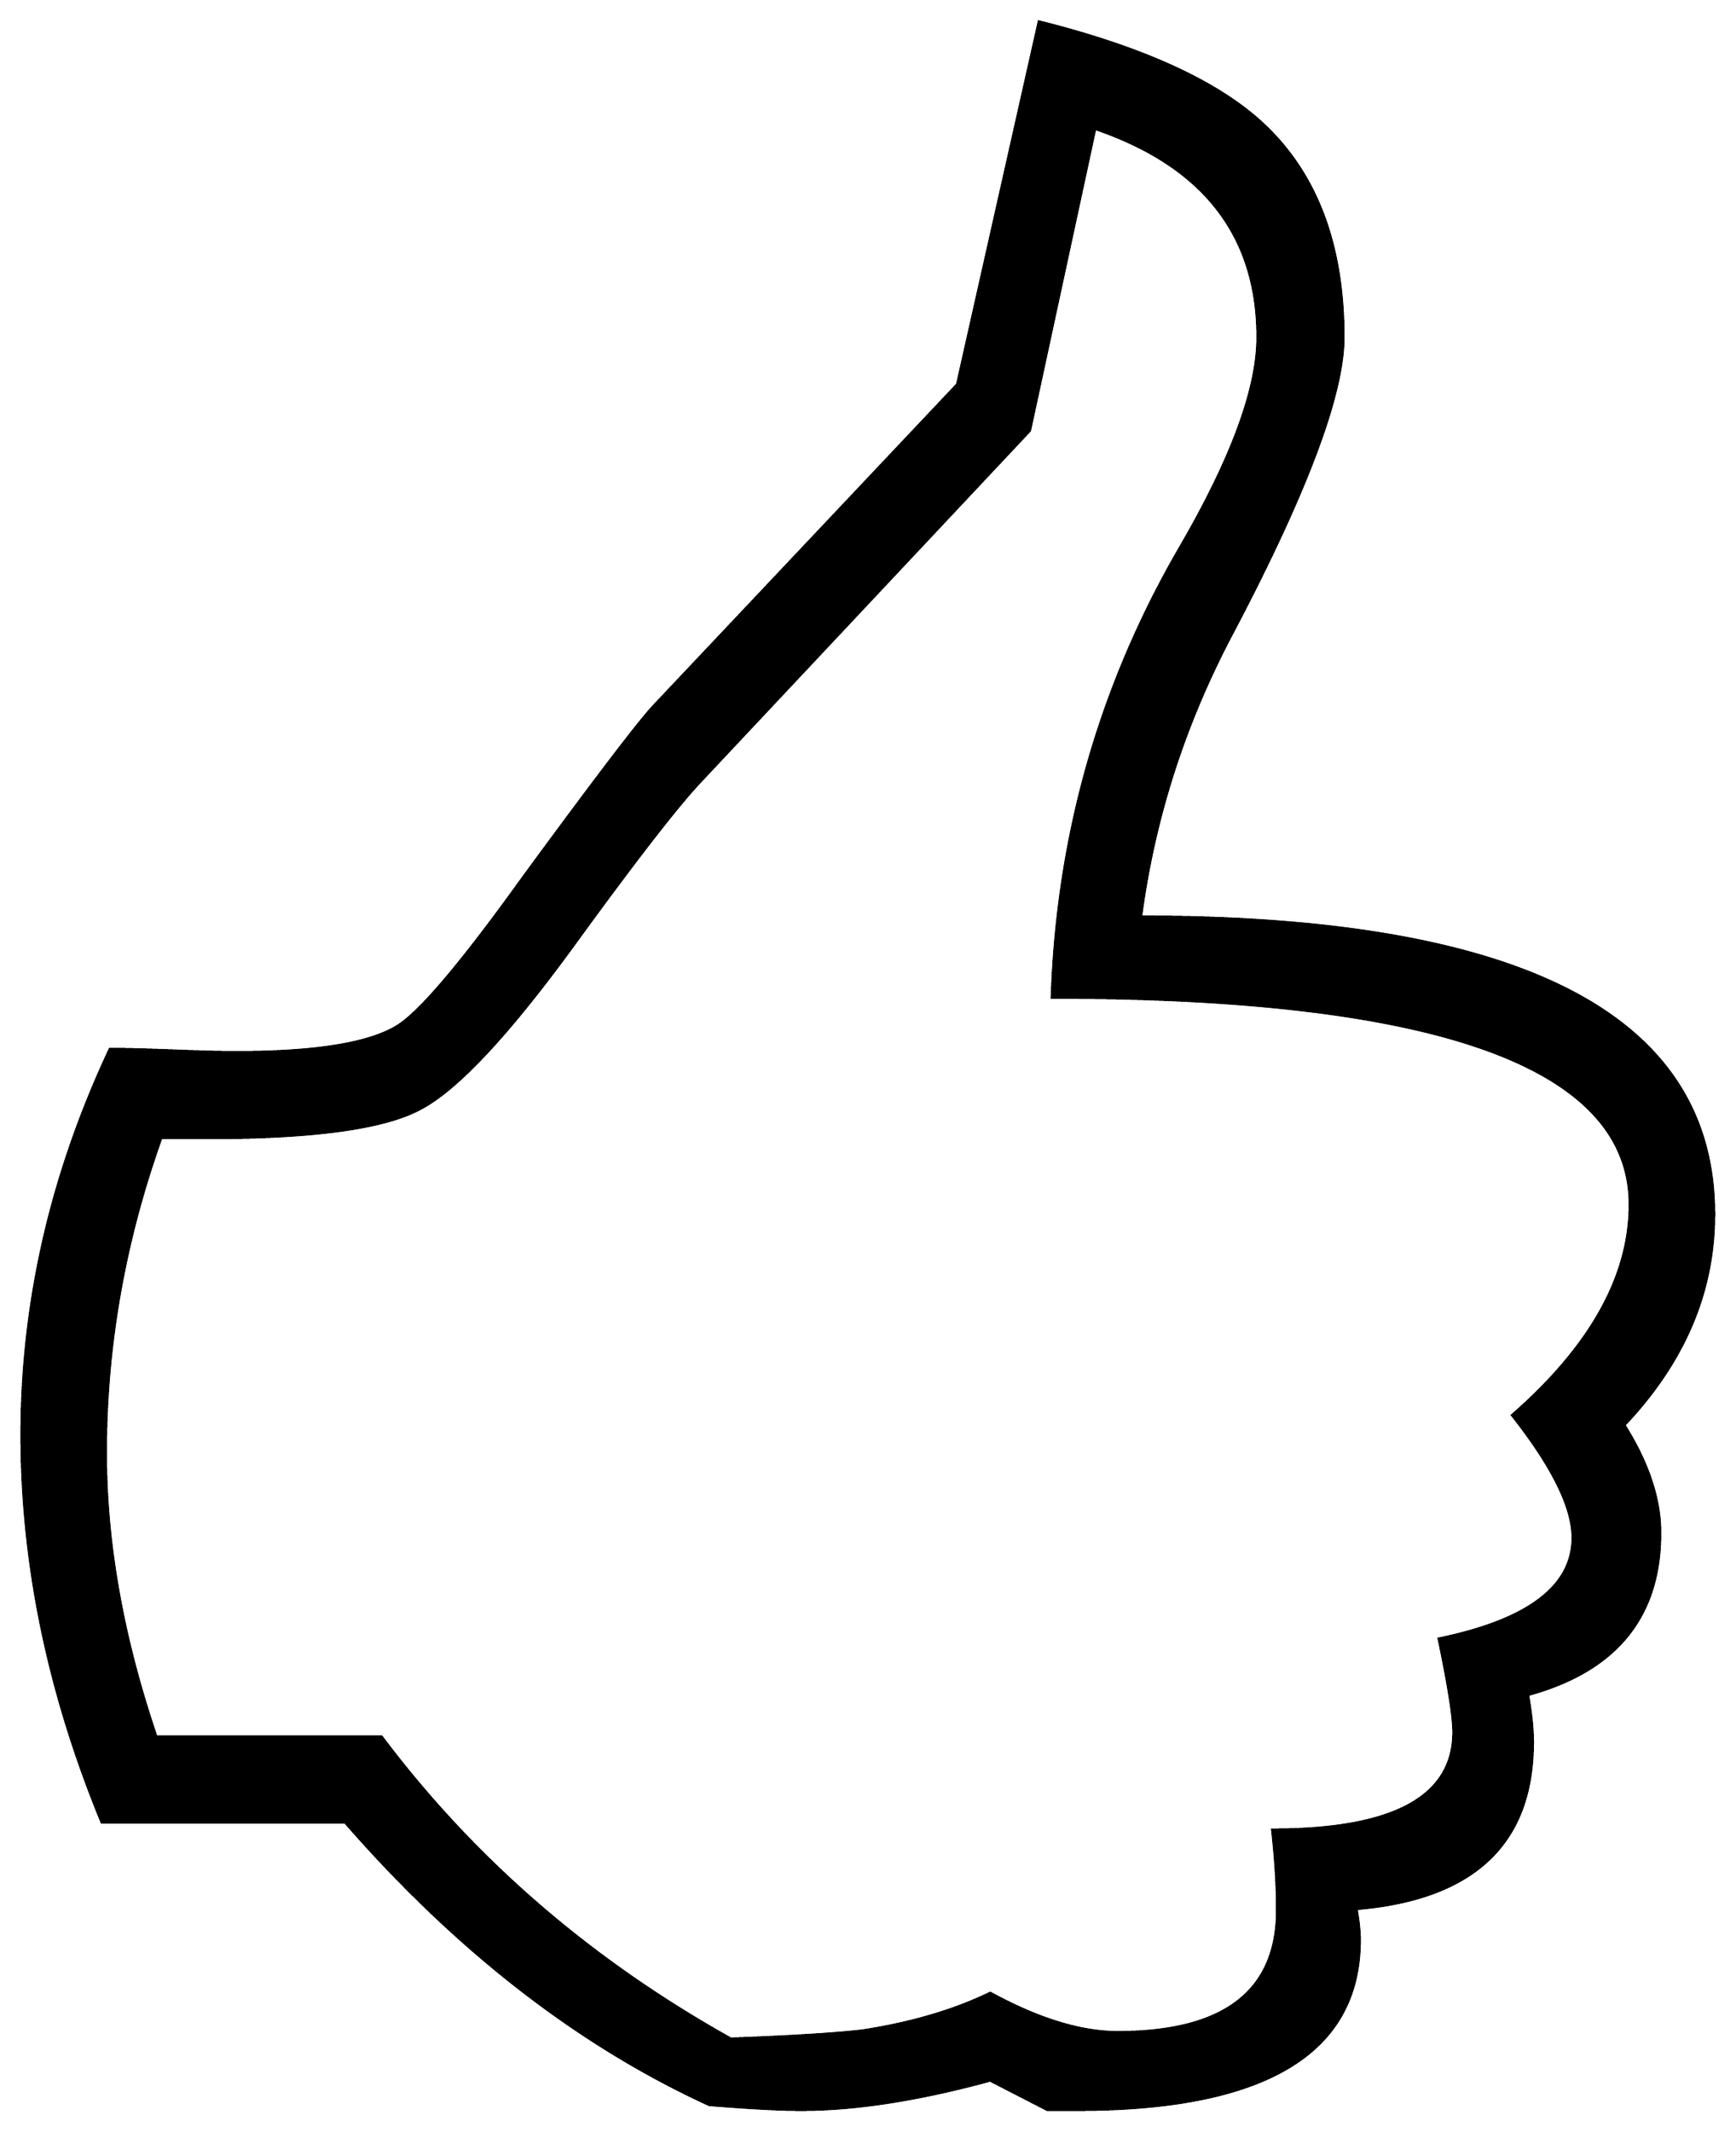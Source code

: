 


\begin{tikzpicture}[y=0.80pt, x=0.80pt, yscale=-1.0, xscale=1.0, inner sep=0pt, outer sep=0pt]
\begin{scope}[shift={(100.0,2002.0)},nonzero rule]
  \path[draw=.,fill=.,line width=1.600pt] (1208.0,-787.0) ..
    controls (1208.0,-739.667) and (1189.667,-696.667) ..
    (1153.0,-658.0) .. controls (1167.667,-634.667) and
    (1175.0,-612.667) .. (1175.0,-592.0) .. controls
    (1175.0,-540.667) and (1148.0,-507.667) .. (1094.0,-493.0) ..
    controls (1096.0,-481.667) and (1097.0,-472.0) ..
    (1097.0,-464.0) .. controls (1097.0,-402.0) and
    (1061.0,-368.0) .. (989.0,-362.0) .. controls (990.333,-354.0)
    and (991.0,-347.667) .. (991.0,-343.0) .. controls
    (991.0,-273.667) and (933.333,-239.0) .. (818.0,-239.0) --
    (800.0,-239.0) -- (765.0,-257.0) .. controls (721.0,-245.0)
    and (682.333,-239.0) .. (649.0,-239.0) .. controls
    (636.333,-239.0) and (617.667,-240.0) .. (593.0,-242.0) ..
    controls (513.0,-278.667) and (438.667,-336.333) .. (370.0,-415.0)
    -- (221.0,-415.0) .. controls (188.333,-494.333) and
    (172.0,-573.333) .. (172.0,-652.0) .. controls (172.0,-732.667)
    and (190.0,-811.333) .. (226.0,-888.0) .. controls
    (234.0,-888.0) and (246.667,-887.667) .. (264.0,-887.0) ..
    controls (281.333,-886.333) and (294.333,-886.0) .. (303.0,-886.0)
    .. controls (351.667,-886.0) and (384.667,-891.333) ..
    (402.0,-902.0) .. controls (416.0,-910.667) and (441.667,-941.0)
    .. (479.0,-993.0) .. controls (523.0,-1053.0) and
    (549.667,-1088.0) .. (559.0,-1098.0) -- (745.0,-1295.0) --
    (795.0,-1517.0) .. controls (856.333,-1501.667) and
    (901.0,-1481.667) .. (929.0,-1457.0) .. controls
    (963.667,-1426.333) and (981.0,-1382.0) .. (981.0,-1324.0) ..
    controls (981.0,-1289.333) and (958.333,-1229.0) ..
    (913.0,-1143.0) .. controls (883.667,-1087.667) and
    (865.0,-1029.667) .. (857.0,-969.0) .. controls
    (1091.0,-969.0) and (1208.0,-908.333) .. (1208.0,-787.0) --
    cycle(1157.0,-793.0) .. controls (1157.0,-877.667) and
    (1039.0,-920.0) .. (803.0,-920.0) .. controls
    (806.333,-1019.333) and (832.667,-1111.333) .. (882.0,-1196.0) ..
    controls (913.333,-1250.0) and (929.0,-1292.667) ..
    (929.0,-1324.0) .. controls (929.0,-1386.667) and
    (895.667,-1429.333) .. (829.0,-1452.0) -- (789.0,-1267.0) --
    (588.0,-1053.0) .. controls (574.0,-1038.333) and
    (548.333,-1005.333) .. (511.0,-954.0) .. controls (470.333,-898.0)
    and (438.667,-864.0) .. (416.0,-852.0) .. controls
    (394.0,-840.0) and (350.667,-834.0) .. (286.0,-834.0) --
    (257.0,-834.0) .. controls (234.333,-770.667) and (223.0,-706.333)
    .. (223.0,-641.0) .. controls (223.0,-585.667) and
    (233.333,-527.667) .. (254.0,-467.0) -- (392.0,-467.0) ..
    controls (448.667,-391.667) and (520.0,-330.0) .. (606.0,-282.0)
    .. controls (642.667,-283.333) and (669.667,-285.0) ..
    (687.0,-287.0) .. controls (717.0,-291.667) and (743.0,-299.333)
    .. (765.0,-310.0) .. controls (794.333,-294.0) and
    (820.333,-286.0) .. (843.0,-286.0) .. controls (908.333,-286.0)
    and (941.0,-311.0) .. (941.0,-361.0) .. controls
    (941.0,-375.667) and (940.0,-392.0) .. (938.0,-410.0) ..
    controls (1012.0,-410.0) and (1049.0,-430.0) ..
    (1049.0,-470.0) .. controls (1049.0,-479.333) and
    (1046.0,-498.333) .. (1040.0,-527.0) .. controls
    (1094.667,-538.333) and (1122.0,-559.0) .. (1122.0,-589.0) ..
    controls (1122.0,-607.667) and (1109.667,-632.667) ..
    (1085.0,-664.0) .. controls (1133.0,-706.0) and
    (1157.0,-749.0) .. (1157.0,-793.0) -- cycle;
\end{scope}

\end{tikzpicture}

